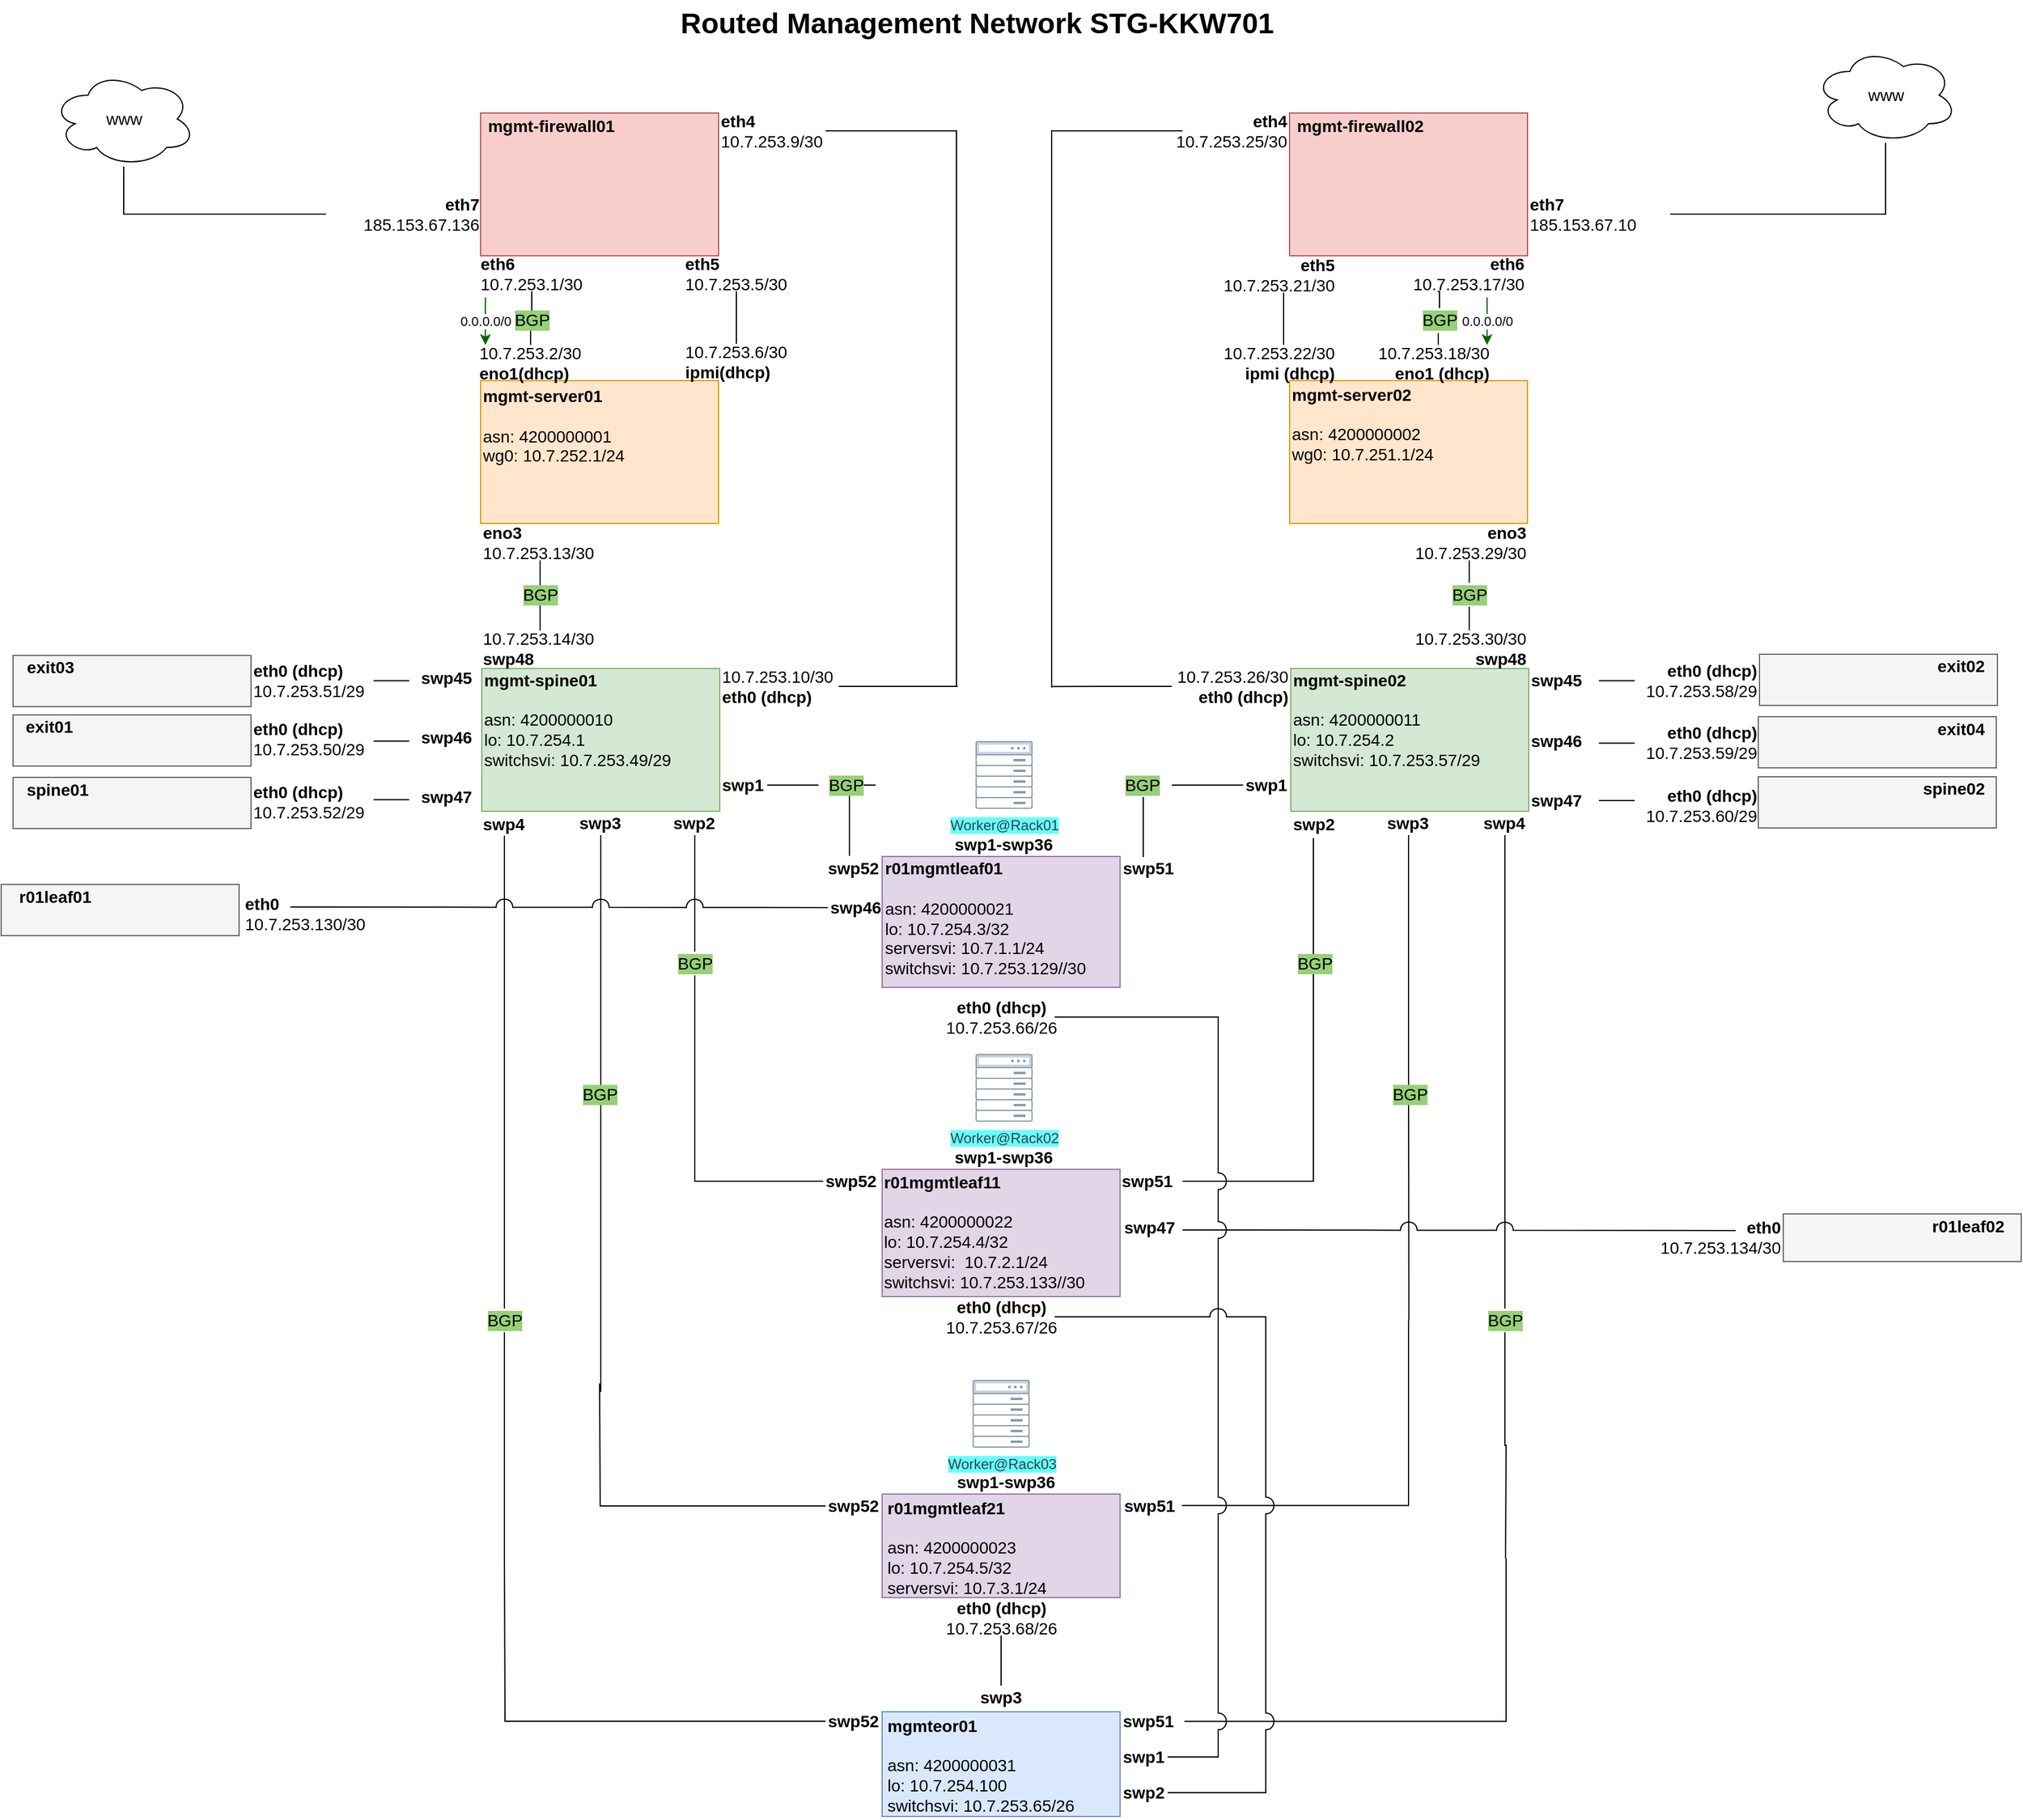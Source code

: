<mxfile version="14.1.8" type="device"><diagram id="lX1FB0fnzxAS_JJhkLwb" name="Page-1"><mxGraphModel dx="2842" dy="960" grid="1" gridSize="10" guides="1" tooltips="1" connect="1" arrows="1" fold="1" page="1" pageScale="1" pageWidth="1169" pageHeight="1654" math="0" shadow="0"><root><mxCell id="0"/><mxCell id="1" parent="0"/><mxCell id="844h-iQfwCIpt2qRjdmY-33" value="" style="rounded=0;whiteSpace=wrap;html=1;fillColor=#f5f5f5;strokeColor=#666666;fontColor=#333333;" parent="1" vertex="1"><mxGeometry x="1235" y="550" width="200" height="43" as="geometry"/></mxCell><mxCell id="844h-iQfwCIpt2qRjdmY-20" value="" style="rounded=0;whiteSpace=wrap;html=1;fillColor=#f5f5f5;strokeColor=#666666;fontColor=#333333;" parent="1" vertex="1"><mxGeometry x="-233" y="653.5" width="200" height="43" as="geometry"/></mxCell><mxCell id="844h-iQfwCIpt2qRjdmY-19" value="" style="rounded=0;whiteSpace=wrap;html=1;fillColor=#f5f5f5;strokeColor=#666666;fontColor=#333333;" parent="1" vertex="1"><mxGeometry x="-233" y="601" width="200" height="43" as="geometry"/></mxCell><mxCell id="1qmhj-0qlAXB6IUtHiGs-1" value="" style="rounded=0;whiteSpace=wrap;html=1;fillColor=#f8cecc;strokeColor=#b85450;" parent="1" vertex="1"><mxGeometry x="160" y="95" width="200" height="120" as="geometry"/></mxCell><mxCell id="1qmhj-0qlAXB6IUtHiGs-2" value="Routed Management Network STG-KKW701" style="text;strokeColor=none;fillColor=none;html=1;fontSize=24;fontStyle=1;verticalAlign=middle;align=center;glass=0;comic=0;rounded=0;shadow=0;fontColor=#000000;" parent="1" vertex="1"><mxGeometry x="157" width="840" height="40" as="geometry"/></mxCell><mxCell id="1qmhj-0qlAXB6IUtHiGs-3" value="" style="rounded=0;whiteSpace=wrap;html=1;fillColor=#f8cecc;strokeColor=#b85450;" parent="1" vertex="1"><mxGeometry x="840" y="95" width="200" height="120" as="geometry"/></mxCell><mxCell id="1qmhj-0qlAXB6IUtHiGs-4" value="mgmt-firewall01" style="text;html=1;align=center;verticalAlign=middle;resizable=0;points=[];autosize=1;fontSize=14;fontStyle=1" parent="1" vertex="1"><mxGeometry x="149" y="96" width="140" height="20" as="geometry"/></mxCell><mxCell id="1qmhj-0qlAXB6IUtHiGs-5" value="mgmt-firewall02" style="text;html=1;align=center;verticalAlign=middle;resizable=0;points=[];autosize=1;fontSize=14;fontStyle=1" parent="1" vertex="1"><mxGeometry x="829" y="96" width="140" height="20" as="geometry"/></mxCell><mxCell id="1qmhj-0qlAXB6IUtHiGs-6" value="" style="rounded=0;whiteSpace=wrap;html=1;fillColor=#ffe6cc;strokeColor=#d79b00;" parent="1" vertex="1"><mxGeometry x="160" y="320" width="200" height="120" as="geometry"/></mxCell><mxCell id="1qmhj-0qlAXB6IUtHiGs-7" value="&lt;div&gt;mgmt-server01&lt;/div&gt;&lt;div&gt;&lt;span style=&quot;font-weight: normal&quot;&gt;&lt;br&gt;&lt;/span&gt;&lt;/div&gt;&lt;div&gt;&lt;span style=&quot;font-weight: normal&quot;&gt;asn: 4200000001&lt;/span&gt;&lt;/div&gt;&lt;div&gt;&lt;span style=&quot;font-weight: normal&quot;&gt;wg0: 10.7.252.1/24&lt;br&gt;&lt;/span&gt;&lt;/div&gt;" style="text;html=1;align=left;verticalAlign=middle;resizable=0;points=[];autosize=1;fontSize=14;fontStyle=1" parent="1" vertex="1"><mxGeometry x="160" y="323" width="130" height="70" as="geometry"/></mxCell><mxCell id="1qmhj-0qlAXB6IUtHiGs-8" value="" style="rounded=0;whiteSpace=wrap;html=1;fillColor=#ffe6cc;strokeColor=#d79b00;" parent="1" vertex="1"><mxGeometry x="840" y="320" width="200" height="120" as="geometry"/></mxCell><mxCell id="1qmhj-0qlAXB6IUtHiGs-9" value="&lt;div align=&quot;left&quot;&gt;mgmt-server02&lt;/div&gt;&lt;div align=&quot;left&quot;&gt;&lt;br&gt;&lt;/div&gt;&lt;div align=&quot;left&quot;&gt;&lt;span style=&quot;font-weight: normal&quot;&gt;asn: 4200000002&lt;/span&gt;&lt;/div&gt;&lt;div align=&quot;left&quot;&gt;&lt;span style=&quot;font-weight: normal&quot;&gt;wg0: 10.7.251.1/24&lt;br&gt;&lt;/span&gt;&lt;/div&gt;&lt;div align=&quot;left&quot;&gt;&lt;br&gt;&lt;/div&gt;" style="text;html=1;align=left;verticalAlign=middle;resizable=0;points=[];autosize=1;fontSize=14;fontStyle=1" parent="1" vertex="1"><mxGeometry x="840" y="320" width="130" height="90" as="geometry"/></mxCell><mxCell id="1qmhj-0qlAXB6IUtHiGs-12" value="" style="rounded=0;whiteSpace=wrap;html=1;fillColor=#d5e8d4;strokeColor=#82b366;" parent="1" vertex="1"><mxGeometry x="161" y="562" width="200" height="120" as="geometry"/></mxCell><mxCell id="1qmhj-0qlAXB6IUtHiGs-13" value="&lt;div&gt;mgmt-spine01&lt;/div&gt;&lt;div&gt;&lt;br&gt;&lt;/div&gt;&lt;div&gt;&lt;span style=&quot;font-weight: normal&quot;&gt;&lt;font&gt;asn: 4200000010&lt;/font&gt;&lt;/span&gt;&lt;br&gt;&lt;span style=&quot;font-weight: normal&quot;&gt;&lt;font&gt;&lt;font&gt;lo: 10.7.254.1&lt;/font&gt;&lt;/font&gt;&lt;/span&gt;&lt;/div&gt;&lt;div&gt;&lt;span style=&quot;font-weight: normal&quot;&gt;&lt;font&gt;&lt;font&gt;switchsvi: 10.7.253.49/29&lt;br&gt;&lt;/font&gt;&lt;/font&gt;&lt;/span&gt;&lt;/div&gt;" style="text;html=1;align=left;verticalAlign=middle;resizable=0;points=[];autosize=1;fontSize=14;fontStyle=1" parent="1" vertex="1"><mxGeometry x="161" y="560" width="200" height="90" as="geometry"/></mxCell><mxCell id="1qmhj-0qlAXB6IUtHiGs-14" value="" style="rounded=0;whiteSpace=wrap;html=1;fillColor=#d5e8d4;strokeColor=#82b366;" parent="1" vertex="1"><mxGeometry x="841" y="562" width="200" height="120" as="geometry"/></mxCell><mxCell id="1qmhj-0qlAXB6IUtHiGs-15" value="&lt;div&gt;mgmt-spine02&lt;/div&gt;&lt;div&gt;&lt;br&gt;&lt;/div&gt;&lt;div&gt;&lt;span style=&quot;font-weight: normal&quot;&gt;asn:&lt;/span&gt; &lt;span style=&quot;font-weight: normal&quot;&gt;&lt;font&gt;4200000011&lt;/font&gt;&lt;/span&gt;&lt;/div&gt;&lt;div&gt;&lt;span style=&quot;font-weight: normal&quot;&gt;lo:&lt;/span&gt; &lt;span style=&quot;font-weight: normal&quot;&gt;&lt;font&gt;&lt;font&gt;10.7.254.2&lt;/font&gt;&lt;/font&gt;&lt;/span&gt;&lt;/div&gt;&lt;div&gt;&lt;span style=&quot;font-weight: normal&quot;&gt;&lt;font&gt;&lt;font&gt;switchsvi: 10.7.253.57/29&lt;br&gt;&lt;/font&gt;&lt;/font&gt;&lt;/span&gt;&lt;/div&gt;" style="text;html=1;align=left;verticalAlign=middle;resizable=0;points=[];autosize=1;fontSize=14;fontStyle=1" parent="1" vertex="1"><mxGeometry x="841" y="559.5" width="200" height="90" as="geometry"/></mxCell><mxCell id="1qmhj-0qlAXB6IUtHiGs-16" value="" style="rounded=0;whiteSpace=wrap;html=1;fillColor=#e1d5e7;strokeColor=#9673a6;fontSize=14;" parent="1" vertex="1"><mxGeometry x="497.5" y="720" width="200" height="110" as="geometry"/></mxCell><mxCell id="1qmhj-0qlAXB6IUtHiGs-17" value="&lt;div style=&quot;font-size: 14px&quot;&gt;r01mgmtleaf01&lt;/div&gt;&lt;div style=&quot;font-size: 14px&quot;&gt;&lt;br style=&quot;font-size: 14px&quot;&gt;&lt;/div&gt;&lt;div style=&quot;font-size: 14px&quot;&gt;&lt;span style=&quot;font-weight: normal&quot;&gt;asn: 4200000021&lt;/span&gt;&lt;/div&gt;&lt;div style=&quot;font-size: 14px&quot;&gt;&lt;span style=&quot;font-weight: normal&quot;&gt;lo: 10.7.254.3/32&lt;/span&gt;&lt;/div&gt;&lt;div style=&quot;font-size: 14px&quot;&gt;&lt;span style=&quot;font-weight: normal&quot;&gt;serversvi: 10.7.1.1/24&lt;/span&gt;&lt;/div&gt;&lt;div style=&quot;font-size: 14px&quot;&gt;&lt;span style=&quot;font-weight: normal&quot;&gt;&lt;font&gt;switchsvi: 10.7.253.129//30&lt;/font&gt;&lt;/span&gt;&lt;/div&gt;" style="text;html=1;align=left;verticalAlign=middle;resizable=0;points=[];autosize=1;fontSize=14;fontStyle=1" parent="1" vertex="1"><mxGeometry x="497.5" y="717" width="180" height="110" as="geometry"/></mxCell><mxCell id="1qmhj-0qlAXB6IUtHiGs-18" value="" style="rounded=0;whiteSpace=wrap;html=1;fillColor=#e1d5e7;strokeColor=#9673a6;fontSize=14;" parent="1" vertex="1"><mxGeometry x="497.5" y="983" width="200" height="107" as="geometry"/></mxCell><mxCell id="1qmhj-0qlAXB6IUtHiGs-19" value="&lt;div align=&quot;left&quot;&gt;r01mgmtleaf11&lt;/div&gt;&lt;div align=&quot;left&quot;&gt;&lt;br&gt;&lt;/div&gt;&lt;div align=&quot;left&quot;&gt;&lt;span style=&quot;font-weight: normal&quot;&gt;&lt;font&gt;asn:&amp;nbsp;4200000022&lt;/font&gt;&lt;br&gt;&lt;font&gt;lo: 10.7.254.4/32&lt;/font&gt;&lt;br&gt;&lt;/span&gt;&lt;div&gt;&lt;span style=&quot;font-weight: normal&quot;&gt;&lt;font&gt;serversvi:&amp;nbsp; 10.7.2.1/24&lt;/font&gt;&lt;/span&gt;&lt;br&gt;&lt;div style=&quot;font-size: 14px&quot;&gt;&lt;span style=&quot;font-weight: normal&quot;&gt;&lt;font&gt;switchsvi: 10.7.253.133//30&lt;/font&gt;&lt;/span&gt;&lt;/div&gt;&lt;span style=&quot;font-weight: normal&quot;&gt;&lt;/span&gt;&lt;/div&gt;&lt;div&gt;&lt;span style=&quot;font-weight: normal&quot;&gt;&lt;font&gt;&lt;br&gt;&lt;/font&gt;&lt;/span&gt;&lt;/div&gt;&lt;/div&gt;" style="text;html=1;align=center;verticalAlign=middle;resizable=0;points=[];autosize=1;fontSize=14;fontStyle=1" parent="1" vertex="1"><mxGeometry x="493" y="984" width="180" height="120" as="geometry"/></mxCell><mxCell id="1qmhj-0qlAXB6IUtHiGs-20" value="" style="rounded=0;whiteSpace=wrap;html=1;fillColor=#e1d5e7;strokeColor=#9673a6;fontSize=14;" parent="1" vertex="1"><mxGeometry x="497.5" y="1256" width="200" height="87" as="geometry"/></mxCell><mxCell id="1qmhj-0qlAXB6IUtHiGs-21" value="&lt;div&gt;r01mgmtleaf21&lt;/div&gt;&lt;div&gt;&lt;br&gt;&lt;/div&gt;&lt;div&gt;&lt;span style=&quot;font-weight: normal&quot;&gt;asn: 4200000023&lt;/span&gt;&lt;/div&gt;&lt;div&gt;&lt;span style=&quot;font-weight: normal&quot;&gt;lo: 10.7.254.5/32&lt;/span&gt;&lt;/div&gt;&lt;div&gt;&lt;span style=&quot;font-weight: normal&quot;&gt;serversvi: 10.7.3.1/24&lt;/span&gt;&lt;br&gt;&lt;/div&gt;" style="text;html=1;align=left;verticalAlign=middle;resizable=0;points=[];autosize=1;fontSize=14;fontStyle=1" parent="1" vertex="1"><mxGeometry x="500" y="1256" width="170" height="90" as="geometry"/></mxCell><mxCell id="1qmhj-0qlAXB6IUtHiGs-22" value="" style="rounded=0;whiteSpace=wrap;html=1;fillColor=#dae8fc;strokeColor=#6c8ebf;" parent="1" vertex="1"><mxGeometry x="497.5" y="1439" width="200" height="88" as="geometry"/></mxCell><mxCell id="1qmhj-0qlAXB6IUtHiGs-23" value="&lt;div&gt;mgmteor01&lt;/div&gt;&lt;div&gt;&lt;br&gt;&lt;/div&gt;&lt;div&gt;&lt;span style=&quot;font-weight: normal&quot;&gt;asn: 4200000031&lt;/span&gt;&lt;/div&gt;&lt;div&gt;&lt;span style=&quot;font-weight: normal&quot;&gt;lo: 10.7.254.100&lt;br&gt;&lt;/span&gt;&lt;/div&gt;&lt;div&gt;&lt;span style=&quot;font-weight: normal&quot;&gt;switchsvi: 10.7.253.65/26&lt;/span&gt;&lt;br&gt;&lt;/div&gt;" style="text;html=1;align=left;verticalAlign=middle;resizable=0;points=[];autosize=1;fontSize=14;fontStyle=1" parent="1" vertex="1"><mxGeometry x="500" y="1439" width="200" height="90" as="geometry"/></mxCell><mxCell id="1qmhj-0qlAXB6IUtHiGs-24" value="" style="ellipse;shape=cloud;whiteSpace=wrap;html=1;fontColor=#000000;" parent="1" vertex="1"><mxGeometry x="-200" y="60" width="120" height="80" as="geometry"/></mxCell><mxCell id="1qmhj-0qlAXB6IUtHiGs-25" value="" style="ellipse;shape=cloud;whiteSpace=wrap;html=1;fontColor=#000000;" parent="1" vertex="1"><mxGeometry x="1281" y="40" width="120" height="80" as="geometry"/></mxCell><mxCell id="1qmhj-0qlAXB6IUtHiGs-32" value="" style="rounded=0;orthogonalLoop=1;jettySize=auto;html=1;fontSize=14;edgeStyle=orthogonalEdgeStyle;endArrow=none;endFill=0;strokeColor=#000000;startArrow=none;startFill=0;" parent="1" source="1qmhj-0qlAXB6IUtHiGs-26" target="1qmhj-0qlAXB6IUtHiGs-24" edge="1"><mxGeometry relative="1" as="geometry"/></mxCell><mxCell id="1qmhj-0qlAXB6IUtHiGs-26" value="&lt;div style=&quot;font-size: 14px&quot;&gt;&lt;b style=&quot;font-size: 14px&quot;&gt;eth7&lt;/b&gt;&lt;/div&gt;&lt;div style=&quot;font-size: 14px&quot;&gt;&lt;span style=&quot;font-size: 14px&quot;&gt;185.153.67.136&lt;/span&gt;&lt;b style=&quot;font-size: 14px&quot;&gt;&lt;br style=&quot;font-size: 14px&quot;&gt;&lt;/b&gt;&lt;/div&gt;" style="text;html=1;align=right;verticalAlign=middle;resizable=0;points=[];autosize=1;fontSize=14;" parent="1" vertex="1"><mxGeometry x="30" y="160" width="130" height="40" as="geometry"/></mxCell><mxCell id="1qmhj-0qlAXB6IUtHiGs-34" value="" style="edgeStyle=orthogonalEdgeStyle;rounded=0;orthogonalLoop=1;jettySize=auto;html=1;startArrow=none;startFill=0;endArrow=none;endFill=0;strokeColor=#000000;fontSize=14;" parent="1" source="1qmhj-0qlAXB6IUtHiGs-33" target="1qmhj-0qlAXB6IUtHiGs-25" edge="1"><mxGeometry relative="1" as="geometry"/></mxCell><mxCell id="1qmhj-0qlAXB6IUtHiGs-33" value="&lt;div style=&quot;font-size: 14px&quot; align=&quot;left&quot;&gt;&lt;b style=&quot;font-size: 14px&quot;&gt;eth7&lt;/b&gt;&lt;/div&gt;185.153.67.10" style="text;html=1;align=left;verticalAlign=middle;resizable=0;points=[];autosize=1;fontSize=14;" parent="1" vertex="1"><mxGeometry x="1040" y="160" width="120" height="40" as="geometry"/></mxCell><mxCell id="1qmhj-0qlAXB6IUtHiGs-36" value="www" style="text;html=1;align=center;verticalAlign=middle;resizable=0;points=[];autosize=1;fontSize=14;" parent="1" vertex="1"><mxGeometry x="1316" y="70" width="50" height="20" as="geometry"/></mxCell><mxCell id="1qmhj-0qlAXB6IUtHiGs-37" value="&lt;b&gt;eth&lt;span style=&quot;font-size: 14px&quot;&gt;6&lt;/span&gt;&lt;br style=&quot;font-size: 14px&quot;&gt;&lt;/b&gt;&lt;font style=&quot;font-size: 14px&quot;&gt;10.7.&lt;span style=&quot;font-size: 14px&quot;&gt;253&lt;/span&gt;.&lt;span style=&quot;font-size: 14px&quot;&gt;1&lt;/span&gt;/30&lt;/font&gt;" style="text;html=1;strokeColor=none;fillColor=none;align=left;verticalAlign=middle;whiteSpace=wrap;rounded=0;fontColor=#000000;fontSize=14;" parent="1" vertex="1"><mxGeometry x="158" y="215" width="90" height="30" as="geometry"/></mxCell><mxCell id="1qmhj-0qlAXB6IUtHiGs-75" style="edgeStyle=orthogonalEdgeStyle;rounded=0;orthogonalLoop=1;jettySize=auto;html=1;exitX=0.5;exitY=1;exitDx=0;exitDy=0;entryX=0.5;entryY=0;entryDx=0;entryDy=0;startArrow=none;startFill=0;endArrow=none;endFill=0;strokeColor=#000000;fontSize=14;" parent="1" source="1qmhj-0qlAXB6IUtHiGs-38" target="1qmhj-0qlAXB6IUtHiGs-73" edge="1"><mxGeometry relative="1" as="geometry"/></mxCell><mxCell id="1qmhj-0qlAXB6IUtHiGs-38" value="&lt;b&gt;&lt;span style=&quot;font-size: 14px&quot;&gt;eth5&lt;/span&gt;&lt;br style=&quot;font-size: 14px&quot;&gt;&lt;/b&gt;&lt;font style=&quot;font-size: 14px&quot;&gt;10.7.&lt;span style=&quot;font-size: 14px&quot;&gt;253&lt;/span&gt;.&lt;span style=&quot;font-size: 14px&quot;&gt;5&lt;/span&gt;/30&lt;/font&gt;" style="text;html=1;strokeColor=none;fillColor=none;align=left;verticalAlign=middle;whiteSpace=wrap;rounded=0;fontColor=#000000;fontSize=14;" parent="1" vertex="1"><mxGeometry x="330" y="215" width="90" height="30" as="geometry"/></mxCell><mxCell id="1qmhj-0qlAXB6IUtHiGs-79" style="edgeStyle=orthogonalEdgeStyle;rounded=0;orthogonalLoop=1;jettySize=auto;html=1;startArrow=none;startFill=0;endArrow=none;endFill=0;strokeColor=#000000;fontSize=14;" parent="1" source="1qmhj-0qlAXB6IUtHiGs-40" edge="1"><mxGeometry relative="1" as="geometry"><mxPoint x="560" y="577" as="targetPoint"/><mxPoint x="450" y="128.5" as="sourcePoint"/><Array as="points"><mxPoint x="560" y="110"/></Array></mxGeometry></mxCell><mxCell id="1qmhj-0qlAXB6IUtHiGs-40" value="&lt;b style=&quot;font-size: 14px;&quot;&gt;&lt;font style=&quot;font-size: 14px;&quot;&gt;eth4&lt;br style=&quot;font-size: 14px;&quot;&gt;&lt;/font&gt;&lt;/b&gt;&lt;font style=&quot;font-size: 14px;&quot;&gt;&lt;font style=&quot;font-size: 14px;&quot;&gt;10.7.253.9/30&lt;/font&gt;&lt;/font&gt;" style="text;html=1;strokeColor=none;fillColor=none;align=left;verticalAlign=middle;whiteSpace=wrap;rounded=0;fontColor=#000000;fontSize=14;" parent="1" vertex="1"><mxGeometry x="360" y="95" width="90" height="30" as="geometry"/></mxCell><mxCell id="1qmhj-0qlAXB6IUtHiGs-83" style="edgeStyle=orthogonalEdgeStyle;rounded=0;orthogonalLoop=1;jettySize=auto;html=1;exitX=0;exitY=0.5;exitDx=0;exitDy=0;startArrow=none;startFill=0;endArrow=none;endFill=0;strokeColor=#000000;fontSize=14;" parent="1" source="1qmhj-0qlAXB6IUtHiGs-47" edge="1"><mxGeometry relative="1" as="geometry"><mxPoint x="640" y="578" as="targetPoint"/><mxPoint x="750" y="128" as="sourcePoint"/><Array as="points"><mxPoint x="640" y="110"/></Array></mxGeometry></mxCell><mxCell id="1qmhj-0qlAXB6IUtHiGs-47" value="&lt;b&gt;eth&lt;span style=&quot;font-size: 14px&quot;&gt;4&lt;/span&gt;&lt;br style=&quot;font-size: 14px&quot;&gt;&lt;/b&gt;&lt;font style=&quot;font-size: 14px&quot;&gt;10.7.&lt;span style=&quot;font-size: 14px&quot;&gt;253&lt;/span&gt;.&lt;span style=&quot;font-size: 14px&quot;&gt;25&lt;/span&gt;/30&lt;/font&gt;" style="text;html=1;strokeColor=none;fillColor=none;align=right;verticalAlign=middle;whiteSpace=wrap;rounded=0;fontColor=#000000;fontSize=14;" parent="1" vertex="1"><mxGeometry x="750" y="95" width="90" height="30" as="geometry"/></mxCell><mxCell id="1qmhj-0qlAXB6IUtHiGs-89" style="edgeStyle=orthogonalEdgeStyle;rounded=0;orthogonalLoop=1;jettySize=auto;html=1;entryX=0.5;entryY=0;entryDx=0;entryDy=0;startArrow=none;startFill=0;endArrow=none;endFill=0;strokeColor=#000000;fontSize=14;" parent="1" target="1qmhj-0qlAXB6IUtHiGs-85" edge="1"><mxGeometry relative="1" as="geometry"><mxPoint x="965" y="280" as="sourcePoint"/></mxGeometry></mxCell><mxCell id="1qmhj-0qlAXB6IUtHiGs-48" value="&lt;div align=&quot;right&quot;&gt;&lt;b style=&quot;font-size: 14px&quot;&gt;eth6&lt;/b&gt;&lt;br style=&quot;font-size: 14px&quot;&gt;&lt;/div&gt;&lt;font style=&quot;font-size: 14px&quot;&gt;10.7.&lt;span style=&quot;font-size: 14px&quot;&gt;253&lt;/span&gt;.&lt;span style=&quot;font-size: 14px&quot;&gt;17&lt;/span&gt;/30&lt;/font&gt;" style="text;html=1;strokeColor=none;fillColor=none;align=left;verticalAlign=middle;whiteSpace=wrap;rounded=0;fontColor=#000000;fontSize=14;" parent="1" vertex="1"><mxGeometry x="942" y="215" width="90" height="30" as="geometry"/></mxCell><mxCell id="1qmhj-0qlAXB6IUtHiGs-87" style="edgeStyle=orthogonalEdgeStyle;rounded=0;orthogonalLoop=1;jettySize=auto;html=1;exitX=0.5;exitY=1;exitDx=0;exitDy=0;entryX=0.5;entryY=0;entryDx=0;entryDy=0;startArrow=none;startFill=0;endArrow=none;endFill=0;strokeColor=#000000;fontSize=14;" parent="1" source="1qmhj-0qlAXB6IUtHiGs-49" target="1qmhj-0qlAXB6IUtHiGs-86" edge="1"><mxGeometry relative="1" as="geometry"/></mxCell><mxCell id="1qmhj-0qlAXB6IUtHiGs-49" value="&lt;div align=&quot;right&quot;&gt;eth&lt;span style=&quot;font-size: 14px&quot;&gt;5&lt;/span&gt;&lt;br style=&quot;font-size: 14px&quot;&gt;&lt;/div&gt;&lt;span style=&quot;font-weight: normal&quot;&gt;&lt;font style=&quot;font-size: 14px&quot;&gt;10.7.&lt;span style=&quot;font-size: 14px&quot;&gt;253&lt;/span&gt;.&lt;span style=&quot;font-size: 14px&quot;&gt;21&lt;/span&gt;/30&lt;/font&gt;&lt;/span&gt;" style="text;html=1;strokeColor=none;fillColor=none;align=right;verticalAlign=middle;whiteSpace=wrap;rounded=0;fontColor=#000000;fontSize=14;fontStyle=1" parent="1" vertex="1"><mxGeometry x="790" y="216" width="90" height="30" as="geometry"/></mxCell><mxCell id="1qmhj-0qlAXB6IUtHiGs-52" value="" style="rounded=0;whiteSpace=wrap;html=1;fillColor=#f5f5f5;strokeColor=#666666;fontColor=#333333;" parent="1" vertex="1"><mxGeometry x="-233" y="551" width="200" height="43" as="geometry"/></mxCell><mxCell id="1qmhj-0qlAXB6IUtHiGs-63" value="exit01" style="text;html=1;align=center;verticalAlign=middle;resizable=0;points=[];autosize=1;fontSize=14;fontStyle=1" parent="1" vertex="1"><mxGeometry x="-233" y="601" width="60" height="20" as="geometry"/></mxCell><mxCell id="1qmhj-0qlAXB6IUtHiGs-65" value="spine01" style="text;html=1;align=center;verticalAlign=middle;resizable=0;points=[];autosize=1;fontSize=14;fontStyle=1" parent="1" vertex="1"><mxGeometry x="-236" y="653.5" width="80" height="20" as="geometry"/></mxCell><mxCell id="1qmhj-0qlAXB6IUtHiGs-66" value="exit02" style="text;html=1;align=center;verticalAlign=middle;resizable=0;points=[];autosize=1;fontSize=14;fontStyle=1" parent="1" vertex="1"><mxGeometry x="1374" y="550" width="60" height="20" as="geometry"/></mxCell><mxCell id="1qmhj-0qlAXB6IUtHiGs-76" style="edgeStyle=orthogonalEdgeStyle;rounded=0;orthogonalLoop=1;jettySize=auto;html=1;exitX=0.5;exitY=0;exitDx=0;exitDy=0;entryX=0.5;entryY=1;entryDx=0;entryDy=0;startArrow=none;startFill=0;endArrow=none;endFill=0;strokeColor=#000000;fontSize=14;" parent="1" source="1qmhj-0qlAXB6IUtHiGs-70" target="1qmhj-0qlAXB6IUtHiGs-37" edge="1"><mxGeometry relative="1" as="geometry"/></mxCell><mxCell id="1qmhj-0qlAXB6IUtHiGs-70" value="&lt;font style=&quot;font-size: 14px&quot;&gt;10.7.&lt;span style=&quot;font-size: 14px&quot;&gt;253&lt;/span&gt;.&lt;span style=&quot;font-size: 14px&quot;&gt;2&lt;/span&gt;/30&lt;/font&gt;&lt;br style=&quot;font-size: 14px&quot;&gt;&lt;b&gt;eno1&lt;span style=&quot;font-size: 14px&quot;&gt;(dhcp)&lt;/span&gt;&lt;/b&gt;" style="text;html=1;strokeColor=none;fillColor=none;align=left;verticalAlign=middle;whiteSpace=wrap;rounded=0;fontColor=#000000;fontSize=14;" parent="1" vertex="1"><mxGeometry x="157" y="290" width="90" height="30" as="geometry"/></mxCell><mxCell id="1qmhj-0qlAXB6IUtHiGs-73" value="&lt;font style=&quot;font-size: 14px&quot;&gt;10.7.&lt;span style=&quot;font-size: 14px&quot;&gt;253&lt;/span&gt;.&lt;span style=&quot;font-size: 14px&quot;&gt;6&lt;/span&gt;/30&lt;/font&gt;&lt;br style=&quot;font-size: 14px&quot;&gt;&lt;b style=&quot;font-size: 14px&quot;&gt;ipmi(dhcp)&lt;/b&gt;" style="text;html=1;strokeColor=none;fillColor=none;align=left;verticalAlign=middle;whiteSpace=wrap;rounded=0;fontColor=#000000;fontSize=14;" parent="1" vertex="1"><mxGeometry x="330" y="289" width="90" height="30" as="geometry"/></mxCell><mxCell id="1qmhj-0qlAXB6IUtHiGs-80" style="edgeStyle=orthogonalEdgeStyle;rounded=0;orthogonalLoop=1;jettySize=auto;html=1;exitX=1;exitY=0.5;exitDx=0;exitDy=0;startArrow=none;startFill=0;endArrow=none;endFill=0;strokeColor=#000000;fontSize=14;" parent="1" source="1qmhj-0qlAXB6IUtHiGs-77" edge="1"><mxGeometry relative="1" as="geometry"><mxPoint x="561" y="577" as="targetPoint"/></mxGeometry></mxCell><mxCell id="1qmhj-0qlAXB6IUtHiGs-77" value="&lt;font style=&quot;font-size: 14px&quot;&gt;10.7.&lt;span style=&quot;font-size: 14px&quot;&gt;253&lt;/span&gt;.&lt;span style=&quot;font-size: 14px&quot;&gt;10&lt;/span&gt;/30&lt;/font&gt;&lt;br style=&quot;font-size: 14px&quot;&gt;&lt;b style=&quot;font-size: 14px&quot;&gt;eth0 (dhcp)&lt;/b&gt;" style="text;html=1;strokeColor=none;fillColor=none;align=left;verticalAlign=middle;whiteSpace=wrap;rounded=0;fontColor=#000000;fontSize=14;" parent="1" vertex="1"><mxGeometry x="361" y="562" width="100" height="30" as="geometry"/></mxCell><mxCell id="1qmhj-0qlAXB6IUtHiGs-93" style="edgeStyle=orthogonalEdgeStyle;rounded=0;orthogonalLoop=1;jettySize=auto;html=1;exitX=0;exitY=0.5;exitDx=0;exitDy=0;startArrow=none;startFill=0;endArrow=none;endFill=0;strokeColor=#000000;fontSize=14;" parent="1" source="1qmhj-0qlAXB6IUtHiGs-78" edge="1"><mxGeometry relative="1" as="geometry"><mxPoint x="640" y="577.111" as="targetPoint"/></mxGeometry></mxCell><mxCell id="1qmhj-0qlAXB6IUtHiGs-78" value="&lt;font style=&quot;font-size: 14px&quot;&gt;10.7.&lt;span style=&quot;font-size: 14px&quot;&gt;253&lt;/span&gt;.&lt;span style=&quot;font-size: 14px&quot;&gt;26&lt;/span&gt;/30&lt;/font&gt;&lt;br style=&quot;font-size: 14px&quot;&gt;&lt;b style=&quot;font-size: 14px&quot;&gt;eth0 (dhcp)&lt;/b&gt;" style="text;html=1;strokeColor=none;fillColor=none;align=right;verticalAlign=middle;whiteSpace=wrap;rounded=0;fontColor=#000000;fontSize=14;" parent="1" vertex="1"><mxGeometry x="741" y="562" width="100" height="30" as="geometry"/></mxCell><mxCell id="1qmhj-0qlAXB6IUtHiGs-85" value="&lt;font style=&quot;font-size: 14px;&quot;&gt;10.7.253.18/30&lt;br style=&quot;font-size: 14px;&quot;&gt;&lt;b style=&quot;font-size: 14px;&quot;&gt;eno1 (dhcp)&lt;/b&gt;&lt;/font&gt;" style="text;html=1;strokeColor=none;fillColor=none;align=right;verticalAlign=middle;whiteSpace=wrap;rounded=0;fontColor=#000000;fontSize=14;" parent="1" vertex="1"><mxGeometry x="920" y="290" width="90" height="30" as="geometry"/></mxCell><mxCell id="1qmhj-0qlAXB6IUtHiGs-86" value="&lt;font style=&quot;font-size: 14px;&quot;&gt;10.7.253.22/30&lt;/font&gt;&lt;br style=&quot;font-size: 14px;&quot;&gt;&lt;b style=&quot;font-size: 14px;&quot;&gt;ipmi (dhcp)&lt;/b&gt;" style="text;html=1;strokeColor=none;fillColor=none;align=right;verticalAlign=middle;whiteSpace=wrap;rounded=0;fontColor=#000000;fontSize=14;" parent="1" vertex="1"><mxGeometry x="790" y="290" width="90" height="30" as="geometry"/></mxCell><mxCell id="1qmhj-0qlAXB6IUtHiGs-94" style="edgeStyle=orthogonalEdgeStyle;rounded=0;orthogonalLoop=1;jettySize=auto;html=1;exitX=0.5;exitY=1;exitDx=0;exitDy=0;entryX=0.5;entryY=0;entryDx=0;entryDy=0;startArrow=none;startFill=0;endArrow=none;endFill=0;strokeColor=#000000;fontSize=14;" parent="1" source="1qmhj-0qlAXB6IUtHiGs-90" target="1qmhj-0qlAXB6IUtHiGs-92" edge="1"><mxGeometry relative="1" as="geometry"/></mxCell><mxCell id="1qmhj-0qlAXB6IUtHiGs-90" value="&lt;b style=&quot;font-size: 14px&quot;&gt;eno3&lt;/b&gt;&lt;br style=&quot;font-size: 14px&quot;&gt;&lt;font style=&quot;font-size: 14px&quot;&gt;10.7.&lt;span style=&quot;font-size: 14px&quot;&gt;253&lt;/span&gt;.&lt;span style=&quot;font-size: 14px&quot;&gt;13&lt;/span&gt;/30&lt;/font&gt;" style="text;html=1;strokeColor=none;fillColor=none;align=left;verticalAlign=middle;whiteSpace=wrap;rounded=0;fontColor=#000000;fontSize=14;" parent="1" vertex="1"><mxGeometry x="160" y="441" width="100" height="30" as="geometry"/></mxCell><mxCell id="1qmhj-0qlAXB6IUtHiGs-100" style="edgeStyle=orthogonalEdgeStyle;rounded=0;orthogonalLoop=1;jettySize=auto;html=1;exitX=0.5;exitY=1;exitDx=0;exitDy=0;entryX=0.5;entryY=0;entryDx=0;entryDy=0;startArrow=none;startFill=0;endArrow=none;endFill=0;strokeColor=#000000;fontSize=14;fontColor=#000000;" parent="1" source="1qmhj-0qlAXB6IUtHiGs-101" target="1qmhj-0qlAXB6IUtHiGs-97" edge="1"><mxGeometry relative="1" as="geometry"/></mxCell><mxCell id="1qmhj-0qlAXB6IUtHiGs-91" value="&lt;b style=&quot;font-size: 14px;&quot;&gt;eno3&lt;/b&gt;&lt;br style=&quot;font-size: 14px;&quot;&gt;&lt;font style=&quot;font-size: 14px;&quot;&gt;10.7.253.29/30&lt;/font&gt;" style="text;html=1;strokeColor=none;fillColor=none;align=right;verticalAlign=middle;whiteSpace=wrap;rounded=0;fontColor=#000000;fontSize=14;" parent="1" vertex="1"><mxGeometry x="941" y="441" width="100" height="30" as="geometry"/></mxCell><mxCell id="1qmhj-0qlAXB6IUtHiGs-92" value="&lt;font style=&quot;font-size: 14px&quot;&gt;10.7.&lt;span style=&quot;font-size: 14px&quot;&gt;253&lt;/span&gt;.&lt;span style=&quot;font-size: 14px&quot;&gt;14&lt;/span&gt;/30&lt;br style=&quot;font-size: 14px&quot;&gt;&lt;/font&gt;&lt;b&gt;&lt;span style=&quot;font-size: 14px&quot;&gt;swp48&lt;/span&gt;&lt;/b&gt;" style="text;html=1;strokeColor=none;fillColor=none;align=left;verticalAlign=middle;whiteSpace=wrap;rounded=0;fontColor=#000000;fontSize=14;" parent="1" vertex="1"><mxGeometry x="160" y="530" width="100" height="30" as="geometry"/></mxCell><mxCell id="1qmhj-0qlAXB6IUtHiGs-96" value="BGP " style="text;html=1;align=center;verticalAlign=middle;resizable=0;points=[];autosize=1;fontSize=14;fontColor=#000000;labelBackgroundColor=#97D077;" parent="1" vertex="1"><mxGeometry x="185" y="490" width="50" height="20" as="geometry"/></mxCell><mxCell id="1qmhj-0qlAXB6IUtHiGs-97" value="&lt;font style=&quot;font-size: 14px&quot;&gt;10.7.&lt;span style=&quot;font-size: 14px&quot;&gt;253&lt;/span&gt;.&lt;span style=&quot;font-size: 14px&quot;&gt;30&lt;/span&gt;/30&lt;/font&gt;&lt;br style=&quot;font-size: 14px&quot;&gt;&lt;b style=&quot;font-size: 14px&quot;&gt;swp48&lt;/b&gt;" style="text;html=1;strokeColor=none;fillColor=none;align=right;verticalAlign=middle;whiteSpace=wrap;rounded=0;fontColor=#000000;fontSize=14;" parent="1" vertex="1"><mxGeometry x="941" y="530" width="100" height="30" as="geometry"/></mxCell><mxCell id="1qmhj-0qlAXB6IUtHiGs-101" value="BGP " style="text;html=1;align=center;verticalAlign=middle;resizable=0;points=[];autosize=1;fontSize=14;fontColor=#000000;labelBackgroundColor=#97D077;" parent="1" vertex="1"><mxGeometry x="966" y="490" width="50" height="20" as="geometry"/></mxCell><mxCell id="1qmhj-0qlAXB6IUtHiGs-102" style="edgeStyle=orthogonalEdgeStyle;rounded=0;orthogonalLoop=1;jettySize=auto;html=1;exitX=0.5;exitY=1;exitDx=0;exitDy=0;entryX=0.5;entryY=0;entryDx=0;entryDy=0;startArrow=none;startFill=0;endArrow=none;endFill=0;strokeColor=#000000;fontSize=14;fontColor=#000000;" parent="1" source="1qmhj-0qlAXB6IUtHiGs-91" target="1qmhj-0qlAXB6IUtHiGs-101" edge="1"><mxGeometry relative="1" as="geometry"><mxPoint x="991" y="471" as="sourcePoint"/><mxPoint x="991" y="530" as="targetPoint"/></mxGeometry></mxCell><mxCell id="1qmhj-0qlAXB6IUtHiGs-116" style="edgeStyle=orthogonalEdgeStyle;rounded=0;orthogonalLoop=1;jettySize=auto;html=1;exitX=0.5;exitY=0;exitDx=0;exitDy=0;startArrow=none;startFill=0;endArrow=none;endFill=0;strokeColor=#000000;fontSize=14;fontColor=#000000;entryX=0.56;entryY=0.95;entryDx=0;entryDy=0;entryPerimeter=0;" parent="1" source="1qmhj-0qlAXB6IUtHiGs-112" target="1qmhj-0qlAXB6IUtHiGs-126" edge="1"><mxGeometry relative="1" as="geometry"><mxPoint x="520" y="660" as="targetPoint"/><mxPoint x="480" y="660" as="sourcePoint"/></mxGeometry></mxCell><mxCell id="1qmhj-0qlAXB6IUtHiGs-103" value="&lt;b style=&quot;font-size: 14px;&quot;&gt;swp1&lt;/b&gt;" style="text;html=1;strokeColor=none;fillColor=none;align=left;verticalAlign=middle;whiteSpace=wrap;rounded=0;fontColor=#000000;fontSize=14;" parent="1" vertex="1"><mxGeometry x="361" y="650" width="40" height="20" as="geometry"/></mxCell><mxCell id="1qmhj-0qlAXB6IUtHiGs-132" style="edgeStyle=orthogonalEdgeStyle;rounded=0;orthogonalLoop=1;jettySize=auto;html=1;exitX=0.5;exitY=1;exitDx=0;exitDy=0;startArrow=none;startFill=0;endArrow=none;endFill=0;strokeColor=#000000;fontSize=14;fontColor=#000000;entryX=0;entryY=0.5;entryDx=0;entryDy=0;" parent="1" source="1qmhj-0qlAXB6IUtHiGs-143" target="1qmhj-0qlAXB6IUtHiGs-130" edge="1"><mxGeometry relative="1" as="geometry"><mxPoint x="340" y="910" as="targetPoint"/></mxGeometry></mxCell><mxCell id="1qmhj-0qlAXB6IUtHiGs-104" value="&lt;b style=&quot;font-size: 14px&quot;&gt;swp2&lt;/b&gt;" style="text;html=1;strokeColor=none;fillColor=none;align=left;verticalAlign=middle;whiteSpace=wrap;rounded=0;fontColor=#000000;fontSize=14;" parent="1" vertex="1"><mxGeometry x="320" y="682" width="40" height="20" as="geometry"/></mxCell><mxCell id="1qmhj-0qlAXB6IUtHiGs-147" style="edgeStyle=orthogonalEdgeStyle;rounded=0;orthogonalLoop=1;jettySize=auto;html=1;exitX=0.5;exitY=1;exitDx=0;exitDy=0;startArrow=none;startFill=0;endArrow=none;endFill=0;strokeColor=#000000;fontSize=14;fontColor=#000000;" parent="1" source="1qmhj-0qlAXB6IUtHiGs-105" edge="1"><mxGeometry relative="1" as="geometry"><mxPoint x="261" y="1170" as="targetPoint"/></mxGeometry></mxCell><mxCell id="1qmhj-0qlAXB6IUtHiGs-105" value="&lt;b style=&quot;font-size: 14px&quot;&gt;swp3&lt;/b&gt;" style="text;html=1;strokeColor=none;fillColor=none;align=left;verticalAlign=middle;whiteSpace=wrap;rounded=0;fontColor=#000000;fontSize=14;" parent="1" vertex="1"><mxGeometry x="241" y="682" width="40" height="20" as="geometry"/></mxCell><mxCell id="1qmhj-0qlAXB6IUtHiGs-164" style="edgeStyle=orthogonalEdgeStyle;rounded=0;orthogonalLoop=1;jettySize=auto;html=1;exitX=0.5;exitY=1;exitDx=0;exitDy=0;startArrow=none;startFill=0;endArrow=none;endFill=0;strokeColor=#000000;fontSize=14;fontColor=#000000;" parent="1" source="1qmhj-0qlAXB6IUtHiGs-161" edge="1"><mxGeometry relative="1" as="geometry"><mxPoint x="180" y="1310" as="targetPoint"/></mxGeometry></mxCell><mxCell id="1qmhj-0qlAXB6IUtHiGs-106" value="&lt;b style=&quot;font-size: 14px&quot;&gt;swp4&lt;/b&gt;" style="text;html=1;strokeColor=none;fillColor=none;align=left;verticalAlign=middle;whiteSpace=wrap;rounded=0;fontColor=#000000;fontSize=14;" parent="1" vertex="1"><mxGeometry x="160" y="682.5" width="40" height="20" as="geometry"/></mxCell><mxCell id="1qmhj-0qlAXB6IUtHiGs-107" value="&lt;div&gt;www&lt;/div&gt;" style="text;html=1;align=center;verticalAlign=middle;resizable=0;points=[];autosize=1;fontSize=14;" parent="1" vertex="1"><mxGeometry x="-165" y="90" width="50" height="20" as="geometry"/></mxCell><mxCell id="1qmhj-0qlAXB6IUtHiGs-108" value="&lt;b style=&quot;font-size: 14px;&quot;&gt;swp1&lt;/b&gt;" style="text;html=1;strokeColor=none;fillColor=none;align=left;verticalAlign=middle;whiteSpace=wrap;rounded=0;fontColor=#000000;fontSize=14;" parent="1" vertex="1"><mxGeometry x="801" y="650" width="40" height="20" as="geometry"/></mxCell><mxCell id="1qmhj-0qlAXB6IUtHiGs-109" value="&lt;b style=&quot;font-size: 14px&quot;&gt;swp2&lt;/b&gt;" style="text;html=1;strokeColor=none;fillColor=none;align=left;verticalAlign=middle;whiteSpace=wrap;rounded=0;fontColor=#000000;fontSize=14;" parent="1" vertex="1"><mxGeometry x="841" y="682.5" width="40" height="20" as="geometry"/></mxCell><mxCell id="1qmhj-0qlAXB6IUtHiGs-151" style="edgeStyle=orthogonalEdgeStyle;rounded=0;orthogonalLoop=1;jettySize=auto;html=1;exitX=0.5;exitY=1;exitDx=0;exitDy=0;startArrow=none;startFill=0;endArrow=none;endFill=0;strokeColor=#000000;fontSize=14;fontColor=#000000;" parent="1" source="1qmhj-0qlAXB6IUtHiGs-110" edge="1"><mxGeometry relative="1" as="geometry"><mxPoint x="940.286" y="1110" as="targetPoint"/></mxGeometry></mxCell><mxCell id="1qmhj-0qlAXB6IUtHiGs-110" value="&lt;b style=&quot;font-size: 14px&quot;&gt;swp3&lt;/b&gt;" style="text;html=1;strokeColor=none;fillColor=none;align=left;verticalAlign=middle;whiteSpace=wrap;rounded=0;fontColor=#000000;fontSize=14;" parent="1" vertex="1"><mxGeometry x="920" y="682" width="40" height="20" as="geometry"/></mxCell><mxCell id="1qmhj-0qlAXB6IUtHiGs-166" style="edgeStyle=orthogonalEdgeStyle;rounded=0;orthogonalLoop=1;jettySize=auto;html=1;exitX=0.5;exitY=1;exitDx=0;exitDy=0;startArrow=none;startFill=0;endArrow=none;endFill=0;strokeColor=#000000;fontSize=14;fontColor=#000000;" parent="1" source="1qmhj-0qlAXB6IUtHiGs-169" edge="1"><mxGeometry relative="1" as="geometry"><mxPoint x="1021.529" y="1310" as="targetPoint"/></mxGeometry></mxCell><mxCell id="1qmhj-0qlAXB6IUtHiGs-111" value="&lt;b style=&quot;font-size: 14px&quot;&gt;swp4&lt;/b&gt;" style="text;html=1;strokeColor=none;fillColor=none;align=left;verticalAlign=middle;whiteSpace=wrap;rounded=0;fontColor=#000000;fontSize=14;" parent="1" vertex="1"><mxGeometry x="1001" y="682" width="40" height="20" as="geometry"/></mxCell><mxCell id="1qmhj-0qlAXB6IUtHiGs-112" value="&lt;b style=&quot;font-size: 14px;&quot;&gt;swp52&lt;/b&gt;" style="text;html=1;strokeColor=none;fillColor=none;align=left;verticalAlign=middle;whiteSpace=wrap;rounded=0;fontColor=#000000;fontSize=14;" parent="1" vertex="1"><mxGeometry x="450" y="719.5" width="40" height="20" as="geometry"/></mxCell><mxCell id="1qmhj-0qlAXB6IUtHiGs-114" value="&lt;b style=&quot;font-size: 14px;&quot;&gt;swp51&lt;/b&gt;" style="text;html=1;strokeColor=none;fillColor=none;align=left;verticalAlign=middle;whiteSpace=wrap;rounded=0;fontColor=#000000;fontSize=14;" parent="1" vertex="1"><mxGeometry x="697.5" y="719.5" width="40" height="20" as="geometry"/></mxCell><mxCell id="1qmhj-0qlAXB6IUtHiGs-119" style="edgeStyle=orthogonalEdgeStyle;rounded=0;orthogonalLoop=1;jettySize=auto;html=1;exitX=1;exitY=0.5;exitDx=0;exitDy=0;startArrow=none;startFill=0;endArrow=none;endFill=0;strokeColor=#000000;fontSize=14;fontColor=#000000;" parent="1" source="1qmhj-0qlAXB6IUtHiGs-126" edge="1"><mxGeometry relative="1" as="geometry"><mxPoint x="480" y="660" as="targetPoint"/><mxPoint x="401" y="660" as="sourcePoint"/></mxGeometry></mxCell><mxCell id="1qmhj-0qlAXB6IUtHiGs-125" style="edgeStyle=orthogonalEdgeStyle;rounded=0;orthogonalLoop=1;jettySize=auto;html=1;exitX=0;exitY=0.5;exitDx=0;exitDy=0;startArrow=none;startFill=0;endArrow=none;endFill=0;strokeColor=#000000;fontSize=14;fontColor=#000000;" parent="1" source="1qmhj-0qlAXB6IUtHiGs-108" edge="1"><mxGeometry relative="1" as="geometry"><mxPoint x="760.0" y="660" as="targetPoint"/><mxPoint x="801" y="660" as="sourcePoint"/></mxGeometry></mxCell><mxCell id="1qmhj-0qlAXB6IUtHiGs-126" value="BGP " style="text;html=1;align=center;verticalAlign=middle;resizable=0;points=[];autosize=1;fontSize=14;fontColor=#000000;labelBackgroundColor=#97D077;" parent="1" vertex="1"><mxGeometry x="442" y="650" width="50" height="20" as="geometry"/></mxCell><mxCell id="1qmhj-0qlAXB6IUtHiGs-127" style="edgeStyle=orthogonalEdgeStyle;rounded=0;orthogonalLoop=1;jettySize=auto;html=1;exitX=1;exitY=0.5;exitDx=0;exitDy=0;startArrow=none;startFill=0;endArrow=none;endFill=0;strokeColor=#000000;fontSize=14;fontColor=#000000;" parent="1" source="1qmhj-0qlAXB6IUtHiGs-103" edge="1"><mxGeometry relative="1" as="geometry"><mxPoint x="444" y="660" as="targetPoint"/><mxPoint x="401" y="660" as="sourcePoint"/></mxGeometry></mxCell><mxCell id="1qmhj-0qlAXB6IUtHiGs-128" value="BGP " style="text;html=1;align=center;verticalAlign=middle;resizable=0;points=[];autosize=1;fontSize=14;fontColor=#000000;labelBackgroundColor=#97D077;" parent="1" vertex="1"><mxGeometry x="691" y="650" width="50" height="20" as="geometry"/></mxCell><mxCell id="1qmhj-0qlAXB6IUtHiGs-129" style="edgeStyle=orthogonalEdgeStyle;rounded=0;orthogonalLoop=1;jettySize=auto;html=1;exitX=0;exitY=0.5;exitDx=0;exitDy=0;startArrow=none;startFill=0;endArrow=none;endFill=0;strokeColor=#000000;fontSize=14;fontColor=#000000;" parent="1" source="1qmhj-0qlAXB6IUtHiGs-108" target="1qmhj-0qlAXB6IUtHiGs-128" edge="1"><mxGeometry relative="1" as="geometry"><mxPoint x="680" y="660" as="targetPoint"/><mxPoint x="801" y="660" as="sourcePoint"/></mxGeometry></mxCell><mxCell id="1qmhj-0qlAXB6IUtHiGs-130" value="&lt;b style=&quot;font-size: 14px;&quot;&gt;swp52&lt;/b&gt;" style="text;html=1;strokeColor=none;fillColor=none;align=left;verticalAlign=middle;whiteSpace=wrap;rounded=0;fontColor=#000000;fontSize=14;" parent="1" vertex="1"><mxGeometry x="448" y="983" width="40" height="20" as="geometry"/></mxCell><mxCell id="1qmhj-0qlAXB6IUtHiGs-131" value="&lt;b style=&quot;font-size: 14px;&quot;&gt;swp51&lt;/b&gt;" style="text;html=1;strokeColor=none;fillColor=none;align=left;verticalAlign=middle;whiteSpace=wrap;rounded=0;fontColor=#000000;fontSize=14;" parent="1" vertex="1"><mxGeometry x="697" y="983" width="47.5" height="20" as="geometry"/></mxCell><mxCell id="1qmhj-0qlAXB6IUtHiGs-136" style="edgeStyle=orthogonalEdgeStyle;rounded=0;orthogonalLoop=1;jettySize=auto;html=1;exitX=0.5;exitY=1;exitDx=0;exitDy=0;startArrow=none;startFill=0;endArrow=none;endFill=0;strokeColor=#000000;fontSize=14;fontColor=#000000;" parent="1" edge="1"><mxGeometry relative="1" as="geometry"><mxPoint x="750" y="993" as="targetPoint"/><mxPoint x="860" y="704.5" as="sourcePoint"/><Array as="points"><mxPoint x="860" y="993"/></Array></mxGeometry></mxCell><mxCell id="1qmhj-0qlAXB6IUtHiGs-142" value="BGP " style="text;html=1;align=center;verticalAlign=middle;resizable=0;points=[];autosize=1;fontSize=14;fontColor=#000000;labelBackgroundColor=#97D077;" parent="1" vertex="1"><mxGeometry x="836" y="800" width="50" height="20" as="geometry"/></mxCell><mxCell id="1qmhj-0qlAXB6IUtHiGs-143" value="BGP " style="text;html=1;align=center;verticalAlign=middle;resizable=0;points=[];autosize=1;fontSize=14;fontColor=#000000;labelBackgroundColor=#97D077;" parent="1" vertex="1"><mxGeometry x="315" y="800" width="50" height="20" as="geometry"/></mxCell><mxCell id="1qmhj-0qlAXB6IUtHiGs-144" style="edgeStyle=orthogonalEdgeStyle;rounded=0;orthogonalLoop=1;jettySize=auto;html=1;exitX=0.5;exitY=1;exitDx=0;exitDy=0;startArrow=none;startFill=0;endArrow=none;endFill=0;strokeColor=#000000;fontSize=14;fontColor=#000000;" parent="1" source="1qmhj-0qlAXB6IUtHiGs-104" target="1qmhj-0qlAXB6IUtHiGs-143" edge="1"><mxGeometry relative="1" as="geometry"><mxPoint x="340" y="910" as="targetPoint"/><mxPoint x="340" y="702" as="sourcePoint"/></mxGeometry></mxCell><mxCell id="1qmhj-0qlAXB6IUtHiGs-148" style="edgeStyle=orthogonalEdgeStyle;rounded=0;orthogonalLoop=1;jettySize=auto;html=1;exitX=0;exitY=0.5;exitDx=0;exitDy=0;startArrow=none;startFill=0;endArrow=none;endFill=0;strokeColor=#000000;fontSize=14;fontColor=#000000;" parent="1" source="1qmhj-0qlAXB6IUtHiGs-145" edge="1"><mxGeometry relative="1" as="geometry"><mxPoint x="260" y="1163" as="targetPoint"/></mxGeometry></mxCell><mxCell id="1qmhj-0qlAXB6IUtHiGs-145" value="&lt;b style=&quot;font-size: 14px;&quot;&gt;swp52&lt;/b&gt;" style="text;html=1;strokeColor=none;fillColor=none;align=left;verticalAlign=middle;whiteSpace=wrap;rounded=0;fontColor=#000000;fontSize=14;" parent="1" vertex="1"><mxGeometry x="450" y="1256" width="40" height="20" as="geometry"/></mxCell><mxCell id="1qmhj-0qlAXB6IUtHiGs-153" style="edgeStyle=orthogonalEdgeStyle;rounded=0;orthogonalLoop=1;jettySize=auto;html=1;startArrow=none;startFill=0;endArrow=none;endFill=0;strokeColor=#000000;fontSize=14;fontColor=#000000;exitX=1.073;exitY=0.48;exitDx=0;exitDy=0;exitPerimeter=0;" parent="1" source="1qmhj-0qlAXB6IUtHiGs-146" edge="1"><mxGeometry relative="1" as="geometry"><mxPoint x="940" y="1110" as="targetPoint"/><mxPoint x="710" y="1110" as="sourcePoint"/><Array as="points"><mxPoint x="940" y="1266"/></Array></mxGeometry></mxCell><mxCell id="1qmhj-0qlAXB6IUtHiGs-146" value="&lt;b style=&quot;font-size: 14px;&quot;&gt;swp51&lt;/b&gt;" style="text;html=1;strokeColor=none;fillColor=none;align=left;verticalAlign=middle;whiteSpace=wrap;rounded=0;fontColor=#000000;fontSize=14;" parent="1" vertex="1"><mxGeometry x="698.5" y="1256" width="47.5" height="20" as="geometry"/></mxCell><mxCell id="1qmhj-0qlAXB6IUtHiGs-149" value="BGP " style="text;html=1;align=center;verticalAlign=middle;resizable=0;points=[];autosize=1;fontSize=14;fontColor=#000000;labelBackgroundColor=#97D077;" parent="1" vertex="1"><mxGeometry x="235" y="910" width="50" height="20" as="geometry"/></mxCell><mxCell id="1qmhj-0qlAXB6IUtHiGs-154" value="BGP " style="text;html=1;align=center;verticalAlign=middle;resizable=0;points=[];autosize=1;fontSize=14;fontColor=#000000;labelBackgroundColor=#97D077;" parent="1" vertex="1"><mxGeometry x="916" y="910" width="50" height="20" as="geometry"/></mxCell><mxCell id="1qmhj-0qlAXB6IUtHiGs-159" style="edgeStyle=orthogonalEdgeStyle;rounded=0;orthogonalLoop=1;jettySize=auto;html=1;exitX=0;exitY=0.5;exitDx=0;exitDy=0;startArrow=none;startFill=0;endArrow=none;endFill=0;strokeColor=#000000;fontSize=14;fontColor=#000000;" parent="1" source="1qmhj-0qlAXB6IUtHiGs-157" edge="1"><mxGeometry relative="1" as="geometry"><mxPoint x="180" y="1310" as="targetPoint"/></mxGeometry></mxCell><mxCell id="1qmhj-0qlAXB6IUtHiGs-157" value="&lt;b style=&quot;font-size: 14px;&quot;&gt;swp52&lt;/b&gt;" style="text;html=1;strokeColor=none;fillColor=none;align=left;verticalAlign=middle;whiteSpace=wrap;rounded=0;fontColor=#000000;fontSize=14;" parent="1" vertex="1"><mxGeometry x="450" y="1437" width="40" height="20" as="geometry"/></mxCell><mxCell id="1qmhj-0qlAXB6IUtHiGs-168" style="edgeStyle=orthogonalEdgeStyle;rounded=0;orthogonalLoop=1;jettySize=auto;html=1;startArrow=none;startFill=0;endArrow=none;endFill=0;strokeColor=#000000;fontSize=14;fontColor=#000000;exitX=1.083;exitY=0.505;exitDx=0;exitDy=0;exitPerimeter=0;" parent="1" source="1qmhj-0qlAXB6IUtHiGs-158" edge="1"><mxGeometry relative="1" as="geometry"><mxPoint x="1022" y="1310" as="targetPoint"/><mxPoint x="706" y="1310" as="sourcePoint"/><Array as="points"><mxPoint x="1022" y="1447"/></Array></mxGeometry></mxCell><mxCell id="1qmhj-0qlAXB6IUtHiGs-158" value="&lt;b style=&quot;font-size: 14px;&quot;&gt;swp51&lt;/b&gt;" style="text;html=1;strokeColor=none;fillColor=none;align=left;verticalAlign=middle;whiteSpace=wrap;rounded=0;fontColor=#000000;fontSize=14;" parent="1" vertex="1"><mxGeometry x="697.5" y="1437" width="50" height="20" as="geometry"/></mxCell><mxCell id="1qmhj-0qlAXB6IUtHiGs-161" value="BGP " style="text;html=1;align=center;verticalAlign=middle;resizable=0;points=[];autosize=1;fontSize=14;fontColor=#000000;labelBackgroundColor=#97D077;" parent="1" vertex="1"><mxGeometry x="155" y="1100" width="50" height="20" as="geometry"/></mxCell><mxCell id="1qmhj-0qlAXB6IUtHiGs-165" style="edgeStyle=orthogonalEdgeStyle;rounded=0;orthogonalLoop=1;jettySize=auto;html=1;exitX=0.5;exitY=1;exitDx=0;exitDy=0;startArrow=none;startFill=0;endArrow=none;endFill=0;strokeColor=#000000;fontSize=14;fontColor=#000000;" parent="1" source="1qmhj-0qlAXB6IUtHiGs-106" target="1qmhj-0qlAXB6IUtHiGs-161" edge="1"><mxGeometry relative="1" as="geometry"><mxPoint x="180" y="1310" as="targetPoint"/><mxPoint x="180" y="702.5" as="sourcePoint"/></mxGeometry></mxCell><mxCell id="1qmhj-0qlAXB6IUtHiGs-169" value="BGP " style="text;html=1;align=center;verticalAlign=middle;resizable=0;points=[];autosize=1;fontSize=14;fontColor=#000000;labelBackgroundColor=#97D077;" parent="1" vertex="1"><mxGeometry x="996" y="1100" width="50" height="20" as="geometry"/></mxCell><mxCell id="1qmhj-0qlAXB6IUtHiGs-170" style="edgeStyle=orthogonalEdgeStyle;rounded=0;orthogonalLoop=1;jettySize=auto;html=1;exitX=0.5;exitY=1;exitDx=0;exitDy=0;startArrow=none;startFill=0;endArrow=none;endFill=0;strokeColor=#000000;fontSize=14;fontColor=#000000;" parent="1" source="1qmhj-0qlAXB6IUtHiGs-111" target="1qmhj-0qlAXB6IUtHiGs-169" edge="1"><mxGeometry relative="1" as="geometry"><mxPoint x="1021.529" y="1310" as="targetPoint"/><mxPoint x="1021" y="702" as="sourcePoint"/></mxGeometry></mxCell><mxCell id="1qmhj-0qlAXB6IUtHiGs-172" value="" style="rounded=0;whiteSpace=wrap;html=1;fillColor=#f5f5f5;strokeColor=#666666;fontColor=#333333;" parent="1" vertex="1"><mxGeometry x="1255" y="1020.5" width="200" height="40" as="geometry"/></mxCell><mxCell id="1qmhj-0qlAXB6IUtHiGs-173" value="r01leaf01" style="text;html=1;align=center;verticalAlign=middle;resizable=0;points=[];autosize=1;fontSize=14;fontStyle=1" parent="1" vertex="1"><mxGeometry x="-211" y="753" width="90" height="20" as="geometry"/></mxCell><mxCell id="1qmhj-0qlAXB6IUtHiGs-174" value="r01leaf02" style="text;html=1;align=center;verticalAlign=middle;resizable=0;points=[];autosize=1;fontSize=14;fontStyle=1" parent="1" vertex="1"><mxGeometry x="1365" y="1020.5" width="90" height="20" as="geometry"/></mxCell><mxCell id="1qmhj-0qlAXB6IUtHiGs-192" value="&lt;div&gt;&lt;b&gt;eth0 (dhcp)&lt;br&gt;&lt;/b&gt;&lt;/div&gt;10.7.253.51/29" style="text;html=1;strokeColor=none;fillColor=none;align=left;verticalAlign=middle;whiteSpace=wrap;rounded=0;fontColor=#000000;fontSize=14;" parent="1" vertex="1"><mxGeometry x="-33" y="562" width="40" height="20" as="geometry"/></mxCell><mxCell id="1qmhj-0qlAXB6IUtHiGs-193" value="&lt;div&gt;&lt;b&gt;eth0 (dhcp)&lt;br&gt;&lt;/b&gt;&lt;/div&gt;10.7.253.50/29" style="text;html=1;strokeColor=none;fillColor=none;align=left;verticalAlign=middle;whiteSpace=wrap;rounded=0;fontColor=#000000;fontSize=14;" parent="1" vertex="1"><mxGeometry x="-33" y="611" width="40" height="20" as="geometry"/></mxCell><mxCell id="1qmhj-0qlAXB6IUtHiGs-230" style="edgeStyle=orthogonalEdgeStyle;rounded=0;orthogonalLoop=1;jettySize=auto;html=1;exitX=1;exitY=0.25;exitDx=0;exitDy=0;startArrow=none;startFill=0;endArrow=none;endFill=0;strokeColor=#000000;fontSize=14;fontColor=#000000;jumpStyle=arc;jumpSize=14;entryX=0;entryY=0.5;entryDx=0;entryDy=0;" parent="1" source="1qmhj-0qlAXB6IUtHiGs-195" target="1qmhj-0qlAXB6IUtHiGs-226" edge="1"><mxGeometry relative="1" as="geometry"><mxPoint x="400" y="975" as="targetPoint"/></mxGeometry></mxCell><mxCell id="1qmhj-0qlAXB6IUtHiGs-195" value="&lt;div&gt;&lt;b&gt;eth0&lt;/b&gt;&lt;/div&gt;10.7.253.130/30" style="text;html=1;strokeColor=none;fillColor=none;align=left;verticalAlign=middle;whiteSpace=wrap;rounded=0;fontColor=#000000;fontSize=14;" parent="1" vertex="1"><mxGeometry x="-40" y="757.5" width="40" height="20" as="geometry"/></mxCell><mxCell id="1qmhj-0qlAXB6IUtHiGs-233" style="edgeStyle=orthogonalEdgeStyle;rounded=0;jumpStyle=arc;jumpSize=14;orthogonalLoop=1;jettySize=auto;html=1;exitX=0;exitY=0.25;exitDx=0;exitDy=0;startArrow=none;startFill=0;endArrow=none;endFill=0;strokeColor=#000000;fontSize=14;fontColor=#000000;" parent="1" source="1qmhj-0qlAXB6IUtHiGs-199" edge="1"><mxGeometry relative="1" as="geometry"><mxPoint x="750" y="1034" as="targetPoint"/></mxGeometry></mxCell><mxCell id="1qmhj-0qlAXB6IUtHiGs-199" value="&lt;div&gt;&lt;b&gt;eth0&lt;/b&gt;&lt;/div&gt;&lt;div&gt;10.7.253.134/30&lt;/div&gt;" style="text;html=1;strokeColor=none;fillColor=none;align=right;verticalAlign=middle;whiteSpace=wrap;rounded=0;fontColor=#000000;fontSize=14;" parent="1" vertex="1"><mxGeometry x="1215" y="1029.5" width="40" height="20" as="geometry"/></mxCell><mxCell id="1qmhj-0qlAXB6IUtHiGs-200" value="swp45" style="text;html=1;strokeColor=none;fillColor=none;align=left;verticalAlign=middle;whiteSpace=wrap;rounded=0;fontColor=#000000;fontSize=14;fontStyle=1" parent="1" vertex="1"><mxGeometry x="1041" y="562" width="40" height="20" as="geometry"/></mxCell><mxCell id="1qmhj-0qlAXB6IUtHiGs-201" value="swp46" style="text;html=1;strokeColor=none;fillColor=none;align=left;verticalAlign=middle;whiteSpace=wrap;rounded=0;fontColor=#000000;fontSize=14;fontStyle=1" parent="1" vertex="1"><mxGeometry x="1041" y="612.5" width="40" height="20" as="geometry"/></mxCell><mxCell id="1qmhj-0qlAXB6IUtHiGs-202" value="swp47" style="text;html=1;strokeColor=none;fillColor=none;align=left;verticalAlign=middle;whiteSpace=wrap;rounded=0;fontColor=#000000;fontSize=14;fontStyle=1" parent="1" vertex="1"><mxGeometry x="1041" y="662.5" width="40" height="20" as="geometry"/></mxCell><mxCell id="1qmhj-0qlAXB6IUtHiGs-205" value="swp45" style="text;html=1;strokeColor=none;fillColor=none;align=left;verticalAlign=middle;whiteSpace=wrap;rounded=0;fontColor=#000000;fontSize=14;fontStyle=1" parent="1" vertex="1"><mxGeometry x="108" y="559.5" width="40" height="20" as="geometry"/></mxCell><mxCell id="1qmhj-0qlAXB6IUtHiGs-206" value="swp46" style="text;html=1;strokeColor=none;fillColor=none;align=left;verticalAlign=middle;whiteSpace=wrap;rounded=0;fontColor=#000000;fontSize=14;fontStyle=1" parent="1" vertex="1"><mxGeometry x="108" y="610" width="40" height="20" as="geometry"/></mxCell><mxCell id="1qmhj-0qlAXB6IUtHiGs-207" value="swp47" style="text;html=1;strokeColor=none;fillColor=none;align=left;verticalAlign=middle;whiteSpace=wrap;rounded=0;fontColor=#000000;fontSize=14;fontStyle=1" parent="1" vertex="1"><mxGeometry x="108" y="660" width="40" height="20" as="geometry"/></mxCell><mxCell id="1qmhj-0qlAXB6IUtHiGs-211" value="&lt;div&gt;&lt;b&gt;eth0 (dhcp)&lt;br&gt;&lt;/b&gt;&lt;/div&gt;10.7.253.52/29" style="text;html=1;strokeColor=none;fillColor=none;align=left;verticalAlign=middle;whiteSpace=wrap;rounded=0;fontColor=#000000;fontSize=14;" parent="1" vertex="1"><mxGeometry x="-33" y="664" width="40" height="20" as="geometry"/></mxCell><mxCell id="1qmhj-0qlAXB6IUtHiGs-215" value="&lt;div&gt;&lt;b&gt;eth0 (dhcp)&lt;br&gt;&lt;/b&gt;&lt;/div&gt;10.7.253.58/29" style="text;html=1;strokeColor=none;fillColor=none;align=right;verticalAlign=middle;whiteSpace=wrap;rounded=0;fontColor=#000000;fontSize=14;" parent="1" vertex="1"><mxGeometry x="1195" y="561.5" width="40" height="20" as="geometry"/></mxCell><mxCell id="1qmhj-0qlAXB6IUtHiGs-218" value="&lt;div&gt;&lt;b&gt;eth0 (dhcp)&lt;br&gt;&lt;/b&gt;&lt;/div&gt;10.7.253.59/29" style="text;html=1;strokeColor=none;fillColor=none;align=right;verticalAlign=middle;whiteSpace=wrap;rounded=0;fontColor=#000000;fontSize=14;" parent="1" vertex="1"><mxGeometry x="1195" y="614" width="40" height="20" as="geometry"/></mxCell><mxCell id="1qmhj-0qlAXB6IUtHiGs-222" value="&lt;div&gt;&lt;b&gt;eth0 (dhcp)&lt;br&gt;&lt;/b&gt;&lt;/div&gt;10.7.253.60/29" style="text;html=1;strokeColor=none;fillColor=none;align=right;verticalAlign=middle;whiteSpace=wrap;rounded=0;fontColor=#000000;fontSize=14;" parent="1" vertex="1"><mxGeometry x="1195" y="666.5" width="40" height="20" as="geometry"/></mxCell><mxCell id="1qmhj-0qlAXB6IUtHiGs-226" value="swp46" style="text;html=1;strokeColor=none;fillColor=none;align=left;verticalAlign=middle;whiteSpace=wrap;rounded=0;fontColor=#000000;fontSize=14;fontStyle=1" parent="1" vertex="1"><mxGeometry x="452" y="753" width="40" height="20" as="geometry"/></mxCell><mxCell id="1qmhj-0qlAXB6IUtHiGs-227" value="swp47" style="text;html=1;strokeColor=none;fillColor=none;align=left;verticalAlign=middle;whiteSpace=wrap;rounded=0;fontColor=#000000;fontSize=14;fontStyle=1" parent="1" vertex="1"><mxGeometry x="698.5" y="1022" width="40" height="20" as="geometry"/></mxCell><mxCell id="1qmhj-0qlAXB6IUtHiGs-243" style="edgeStyle=orthogonalEdgeStyle;rounded=0;jumpStyle=arc;jumpSize=14;orthogonalLoop=1;jettySize=auto;html=1;exitX=1;exitY=0.5;exitDx=0;exitDy=0;startArrow=none;startFill=0;endArrow=none;endFill=0;strokeColor=#000000;fontSize=14;fontColor=#000000;entryX=1;entryY=0.5;entryDx=0;entryDy=0;" parent="1" source="1qmhj-0qlAXB6IUtHiGs-236" target="1qmhj-0qlAXB6IUtHiGs-239" edge="1"><mxGeometry relative="1" as="geometry"><mxPoint x="800" y="1340" as="targetPoint"/><Array as="points"><mxPoint x="780" y="855"/><mxPoint x="780" y="1477"/></Array></mxGeometry></mxCell><mxCell id="1qmhj-0qlAXB6IUtHiGs-236" value="&lt;b&gt;eth&lt;span style=&quot;font-size: 14px&quot;&gt;0 (dhcp)&lt;/span&gt;&lt;br style=&quot;font-size: 14px&quot;&gt;&lt;/b&gt;&lt;font style=&quot;font-size: 14px&quot;&gt;10.7.&lt;span style=&quot;font-size: 14px&quot;&gt;253&lt;/span&gt;.&lt;span style=&quot;font-size: 14px&quot;&gt;66&lt;/span&gt;/26&lt;/font&gt;" style="text;html=1;strokeColor=none;fillColor=none;align=center;verticalAlign=middle;whiteSpace=wrap;rounded=0;fontColor=#000000;fontSize=14;" parent="1" vertex="1"><mxGeometry x="552.5" y="840" width="90" height="30" as="geometry"/></mxCell><mxCell id="1qmhj-0qlAXB6IUtHiGs-245" style="edgeStyle=orthogonalEdgeStyle;rounded=0;jumpStyle=arc;jumpSize=14;orthogonalLoop=1;jettySize=auto;html=1;exitX=1;exitY=0.5;exitDx=0;exitDy=0;startArrow=none;startFill=0;endArrow=none;endFill=0;strokeColor=#000000;fontSize=14;fontColor=#000000;entryX=1;entryY=0.5;entryDx=0;entryDy=0;" parent="1" source="1qmhj-0qlAXB6IUtHiGs-237" target="1qmhj-0qlAXB6IUtHiGs-240" edge="1"><mxGeometry relative="1" as="geometry"><mxPoint x="440" y="1065.857" as="targetPoint"/><Array as="points"><mxPoint x="820" y="1107"/><mxPoint x="820" y="1507"/></Array></mxGeometry></mxCell><mxCell id="1qmhj-0qlAXB6IUtHiGs-237" value="&lt;b&gt;eth&lt;span style=&quot;font-size: 14px&quot;&gt;0 (dhcp)&lt;/span&gt;&lt;br style=&quot;font-size: 14px&quot;&gt;&lt;/b&gt;&lt;font style=&quot;font-size: 14px&quot;&gt;10.7.&lt;span style=&quot;font-size: 14px&quot;&gt;253&lt;/span&gt;.&lt;span style=&quot;font-size: 14px&quot;&gt;67&lt;/span&gt;/26&lt;/font&gt;" style="text;html=1;strokeColor=none;fillColor=none;align=center;verticalAlign=middle;whiteSpace=wrap;rounded=0;fontColor=#000000;fontSize=14;" parent="1" vertex="1"><mxGeometry x="552.5" y="1092" width="90" height="30" as="geometry"/></mxCell><mxCell id="1qmhj-0qlAXB6IUtHiGs-244" style="edgeStyle=orthogonalEdgeStyle;rounded=0;jumpStyle=arc;jumpSize=14;orthogonalLoop=1;jettySize=auto;html=1;exitX=0.5;exitY=1;exitDx=0;exitDy=0;startArrow=none;startFill=0;endArrow=none;endFill=0;strokeColor=#000000;fontSize=14;fontColor=#000000;entryX=0.5;entryY=0;entryDx=0;entryDy=0;" parent="1" source="1qmhj-0qlAXB6IUtHiGs-238" target="1qmhj-0qlAXB6IUtHiGs-241" edge="1"><mxGeometry relative="1" as="geometry"><mxPoint x="739" y="1513" as="targetPoint"/><Array as="points"/></mxGeometry></mxCell><mxCell id="1qmhj-0qlAXB6IUtHiGs-238" value="&lt;b&gt;eth&lt;span style=&quot;font-size: 14px&quot;&gt;0 (dhcp)&lt;/span&gt;&lt;br style=&quot;font-size: 14px&quot;&gt;&lt;/b&gt;&lt;font style=&quot;font-size: 14px&quot;&gt;10.7.&lt;span style=&quot;font-size: 14px&quot;&gt;253&lt;/span&gt;.&lt;span style=&quot;font-size: 14px&quot;&gt;68&lt;/span&gt;/26&lt;/font&gt;" style="text;html=1;strokeColor=none;fillColor=none;align=center;verticalAlign=middle;whiteSpace=wrap;rounded=0;fontColor=#000000;fontSize=14;" parent="1" vertex="1"><mxGeometry x="552.5" y="1345" width="90" height="30" as="geometry"/></mxCell><mxCell id="1qmhj-0qlAXB6IUtHiGs-239" value="&lt;b style=&quot;font-size: 14px&quot;&gt;swp1&lt;/b&gt;" style="text;html=1;strokeColor=none;fillColor=none;align=left;verticalAlign=middle;whiteSpace=wrap;rounded=0;fontColor=#000000;fontSize=14;" parent="1" vertex="1"><mxGeometry x="697.5" y="1467" width="40" height="20" as="geometry"/></mxCell><mxCell id="1qmhj-0qlAXB6IUtHiGs-240" value="&lt;b style=&quot;font-size: 14px&quot;&gt;swp2&lt;/b&gt;" style="text;html=1;strokeColor=none;fillColor=none;align=left;verticalAlign=middle;whiteSpace=wrap;rounded=0;fontColor=#000000;fontSize=14;" parent="1" vertex="1"><mxGeometry x="697.5" y="1497" width="40" height="20" as="geometry"/></mxCell><mxCell id="1qmhj-0qlAXB6IUtHiGs-241" value="&lt;b style=&quot;font-size: 14px&quot;&gt;swp3&lt;/b&gt;" style="text;html=1;strokeColor=none;fillColor=none;align=left;verticalAlign=middle;whiteSpace=wrap;rounded=0;fontColor=#000000;fontSize=14;" parent="1" vertex="1"><mxGeometry x="577.5" y="1417" width="40" height="20" as="geometry"/></mxCell><mxCell id="1qmhj-0qlAXB6IUtHiGs-246" value="swp1-swp36" style="text;html=1;strokeColor=none;fillColor=none;align=right;verticalAlign=middle;whiteSpace=wrap;rounded=0;fontColor=#000000;fontSize=14;fontStyle=1" parent="1" vertex="1"><mxGeometry x="542.5" y="694.5" width="100" height="30" as="geometry"/></mxCell><mxCell id="1qmhj-0qlAXB6IUtHiGs-247" value="swp1-swp36" style="text;html=1;strokeColor=none;fillColor=none;align=right;verticalAlign=middle;whiteSpace=wrap;rounded=0;fontColor=#000000;fontSize=14;fontStyle=1" parent="1" vertex="1"><mxGeometry x="542.5" y="958" width="100" height="30" as="geometry"/></mxCell><mxCell id="1qmhj-0qlAXB6IUtHiGs-248" value="swp1-swp36" style="text;html=1;strokeColor=none;fillColor=none;align=right;verticalAlign=middle;whiteSpace=wrap;rounded=0;fontColor=#000000;fontSize=14;fontStyle=1" parent="1" vertex="1"><mxGeometry x="545" y="1231" width="100" height="30" as="geometry"/></mxCell><mxCell id="1qmhj-0qlAXB6IUtHiGs-254" value="Worker@Rack01" style="aspect=fixed;perimeter=ellipsePerimeter;html=1;align=center;fontSize=12;verticalAlign=top;fontColor=#364149;shadow=0;dashed=0;image;image=img/lib/cumulus/rack_bare_metal.svg;labelBackgroundColor=#66FFFF;" parent="1" vertex="1"><mxGeometry x="576" y="623" width="48" height="57" as="geometry"/></mxCell><mxCell id="844h-iQfwCIpt2qRjdmY-2" value="BGP " style="text;html=1;align=center;verticalAlign=middle;resizable=0;points=[];autosize=1;fontSize=14;fontColor=#000000;labelBackgroundColor=#97D077;" parent="1" vertex="1"><mxGeometry x="178" y="259" width="50" height="20" as="geometry"/></mxCell><mxCell id="844h-iQfwCIpt2qRjdmY-10" value="Worker@Rack02" style="aspect=fixed;perimeter=ellipsePerimeter;html=1;align=center;fontSize=12;verticalAlign=top;fontColor=#364149;shadow=0;dashed=0;image;image=img/lib/cumulus/rack_bare_metal.svg;labelBackgroundColor=#66FFFF;" parent="1" vertex="1"><mxGeometry x="576" y="886" width="48" height="57" as="geometry"/></mxCell><mxCell id="844h-iQfwCIpt2qRjdmY-11" value="Worker@Rack03" style="aspect=fixed;perimeter=ellipsePerimeter;html=1;align=center;fontSize=12;verticalAlign=top;fontColor=#364149;shadow=0;dashed=0;image;image=img/lib/cumulus/rack_bare_metal.svg;labelBackgroundColor=#66FFFF;" parent="1" vertex="1"><mxGeometry x="573.5" y="1160" width="48" height="57" as="geometry"/></mxCell><mxCell id="844h-iQfwCIpt2qRjdmY-12" style="edgeStyle=orthogonalEdgeStyle;rounded=0;orthogonalLoop=1;jettySize=auto;html=1;exitX=0.5;exitY=0;exitDx=0;exitDy=0;startArrow=none;startFill=0;endArrow=none;endFill=0;strokeColor=#000000;fontSize=14;fontColor=#000000;entryX=0.56;entryY=0.95;entryDx=0;entryDy=0;entryPerimeter=0;" parent="1" edge="1"><mxGeometry relative="1" as="geometry"><mxPoint x="717" y="670" as="targetPoint"/><mxPoint x="717" y="720.5" as="sourcePoint"/></mxGeometry></mxCell><mxCell id="844h-iQfwCIpt2qRjdmY-14" value="0.0.0.0/0" style="endArrow=classic;html=1;strokeColor=#006600;" parent="1" edge="1"><mxGeometry width="50" height="50" relative="1" as="geometry"><mxPoint x="164" y="250" as="sourcePoint"/><mxPoint x="164" y="290" as="targetPoint"/></mxGeometry></mxCell><mxCell id="844h-iQfwCIpt2qRjdmY-15" value="0.0.0.0/0" style="endArrow=classic;html=1;strokeColor=#006600;" parent="1" edge="1"><mxGeometry width="50" height="50" relative="1" as="geometry"><mxPoint x="1006" y="250" as="sourcePoint"/><mxPoint x="1006" y="290" as="targetPoint"/></mxGeometry></mxCell><mxCell id="844h-iQfwCIpt2qRjdmY-1" value="BGP " style="text;html=1;align=center;verticalAlign=middle;resizable=0;points=[];autosize=1;fontSize=14;fontColor=#000000;labelBackgroundColor=#97D077;" parent="1" vertex="1"><mxGeometry x="941" y="259" width="50" height="20" as="geometry"/></mxCell><mxCell id="844h-iQfwCIpt2qRjdmY-17" style="edgeStyle=orthogonalEdgeStyle;rounded=0;orthogonalLoop=1;jettySize=auto;html=1;exitX=0.25;exitY=1;exitDx=0;exitDy=0;entryX=0.5;entryY=0;entryDx=0;entryDy=0;startArrow=none;startFill=0;endArrow=none;endFill=0;strokeColor=#000000;fontSize=14;" parent="1" source="1qmhj-0qlAXB6IUtHiGs-48" target="844h-iQfwCIpt2qRjdmY-1" edge="1"><mxGeometry relative="1" as="geometry"><mxPoint x="964.5" y="245" as="sourcePoint"/><mxPoint x="965" y="290" as="targetPoint"/></mxGeometry></mxCell><mxCell id="844h-iQfwCIpt2qRjdmY-18" value="exit03" style="text;html=1;align=center;verticalAlign=middle;resizable=0;points=[];autosize=1;fontSize=14;fontStyle=1" parent="1" vertex="1"><mxGeometry x="-232" y="551" width="60" height="20" as="geometry"/></mxCell><mxCell id="844h-iQfwCIpt2qRjdmY-28" value="" style="endArrow=none;html=1;strokeColor=#000000;" parent="1" edge="1"><mxGeometry width="50" height="50" relative="1" as="geometry"><mxPoint x="70" y="572.26" as="sourcePoint"/><mxPoint x="100" y="572.26" as="targetPoint"/></mxGeometry></mxCell><mxCell id="844h-iQfwCIpt2qRjdmY-29" value="" style="endArrow=none;html=1;strokeColor=#000000;" parent="1" edge="1"><mxGeometry width="50" height="50" relative="1" as="geometry"><mxPoint x="70" y="623.0" as="sourcePoint"/><mxPoint x="100" y="623.0" as="targetPoint"/></mxGeometry></mxCell><mxCell id="844h-iQfwCIpt2qRjdmY-30" value="" style="endArrow=none;html=1;strokeColor=#000000;" parent="1" edge="1"><mxGeometry width="50" height="50" relative="1" as="geometry"><mxPoint x="70" y="672.26" as="sourcePoint"/><mxPoint x="100" y="672.26" as="targetPoint"/></mxGeometry></mxCell><mxCell id="844h-iQfwCIpt2qRjdmY-31" value="" style="rounded=0;whiteSpace=wrap;html=1;fillColor=#f5f5f5;strokeColor=#666666;fontColor=#333333;" parent="1" vertex="1"><mxGeometry x="-243" y="743.5" width="200" height="43" as="geometry"/></mxCell><mxCell id="844h-iQfwCIpt2qRjdmY-32" value="r01leaf01" style="text;html=1;align=center;verticalAlign=middle;resizable=0;points=[];autosize=1;fontSize=14;fontStyle=1" parent="1" vertex="1"><mxGeometry x="-238" y="743.5" width="80" height="20" as="geometry"/></mxCell><mxCell id="844h-iQfwCIpt2qRjdmY-34" value="" style="rounded=0;whiteSpace=wrap;html=1;fillColor=#f5f5f5;strokeColor=#666666;fontColor=#333333;" parent="1" vertex="1"><mxGeometry x="1234" y="602.5" width="200" height="43" as="geometry"/></mxCell><mxCell id="1qmhj-0qlAXB6IUtHiGs-67" value="exit04" style="text;html=1;align=center;verticalAlign=middle;resizable=0;points=[];autosize=1;fontSize=14;fontStyle=1" parent="1" vertex="1"><mxGeometry x="1374" y="602.5" width="60" height="20" as="geometry"/></mxCell><mxCell id="844h-iQfwCIpt2qRjdmY-35" value="" style="rounded=0;whiteSpace=wrap;html=1;fillColor=#f5f5f5;strokeColor=#666666;fontColor=#333333;" parent="1" vertex="1"><mxGeometry x="1234" y="653" width="200" height="43" as="geometry"/></mxCell><mxCell id="1qmhj-0qlAXB6IUtHiGs-68" value="spine02" style="text;html=1;align=center;verticalAlign=middle;resizable=0;points=[];autosize=1;fontSize=14;fontStyle=1" parent="1" vertex="1"><mxGeometry x="1358" y="653" width="80" height="20" as="geometry"/></mxCell><mxCell id="844h-iQfwCIpt2qRjdmY-38" value="" style="endArrow=none;html=1;strokeColor=#000000;" parent="1" edge="1"><mxGeometry width="50" height="50" relative="1" as="geometry"><mxPoint x="1100" y="572.26" as="sourcePoint"/><mxPoint x="1130" y="572.26" as="targetPoint"/></mxGeometry></mxCell><mxCell id="844h-iQfwCIpt2qRjdmY-39" value="" style="endArrow=none;html=1;strokeColor=#000000;" parent="1" edge="1"><mxGeometry width="50" height="50" relative="1" as="geometry"><mxPoint x="1100" y="624.76" as="sourcePoint"/><mxPoint x="1130" y="624.76" as="targetPoint"/></mxGeometry></mxCell><mxCell id="844h-iQfwCIpt2qRjdmY-40" value="" style="endArrow=none;html=1;strokeColor=#000000;" parent="1" edge="1"><mxGeometry width="50" height="50" relative="1" as="geometry"><mxPoint x="1100" y="673" as="sourcePoint"/><mxPoint x="1130" y="673" as="targetPoint"/></mxGeometry></mxCell></root></mxGraphModel></diagram></mxfile>